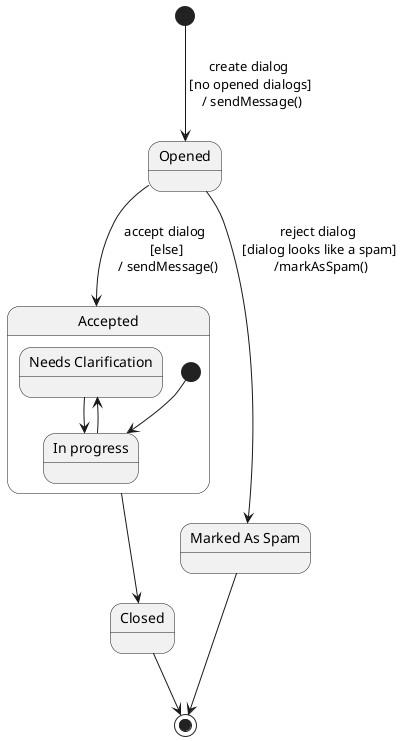 @startuml State machine diagram

state Opened

state Accepted {
    state "Needs Clarification" as NC
    state "In progress" as IP
    [*] --> IP
    NC --> IP
    IP --> NC
}

state "Marked As Spam" as Spam
state "Closed"

[*] --> Opened : create dialog \n [no opened dialogs] \n / sendMessage()
Opened --> Accepted : accept dialog \n [else] \n / sendMessage()
Opened --> Spam : reject dialog \n [dialog looks like a spam] \n /markAsSpam()
Accepted --> Closed
Spam --> [*]
Closed --> [*]

@enduml